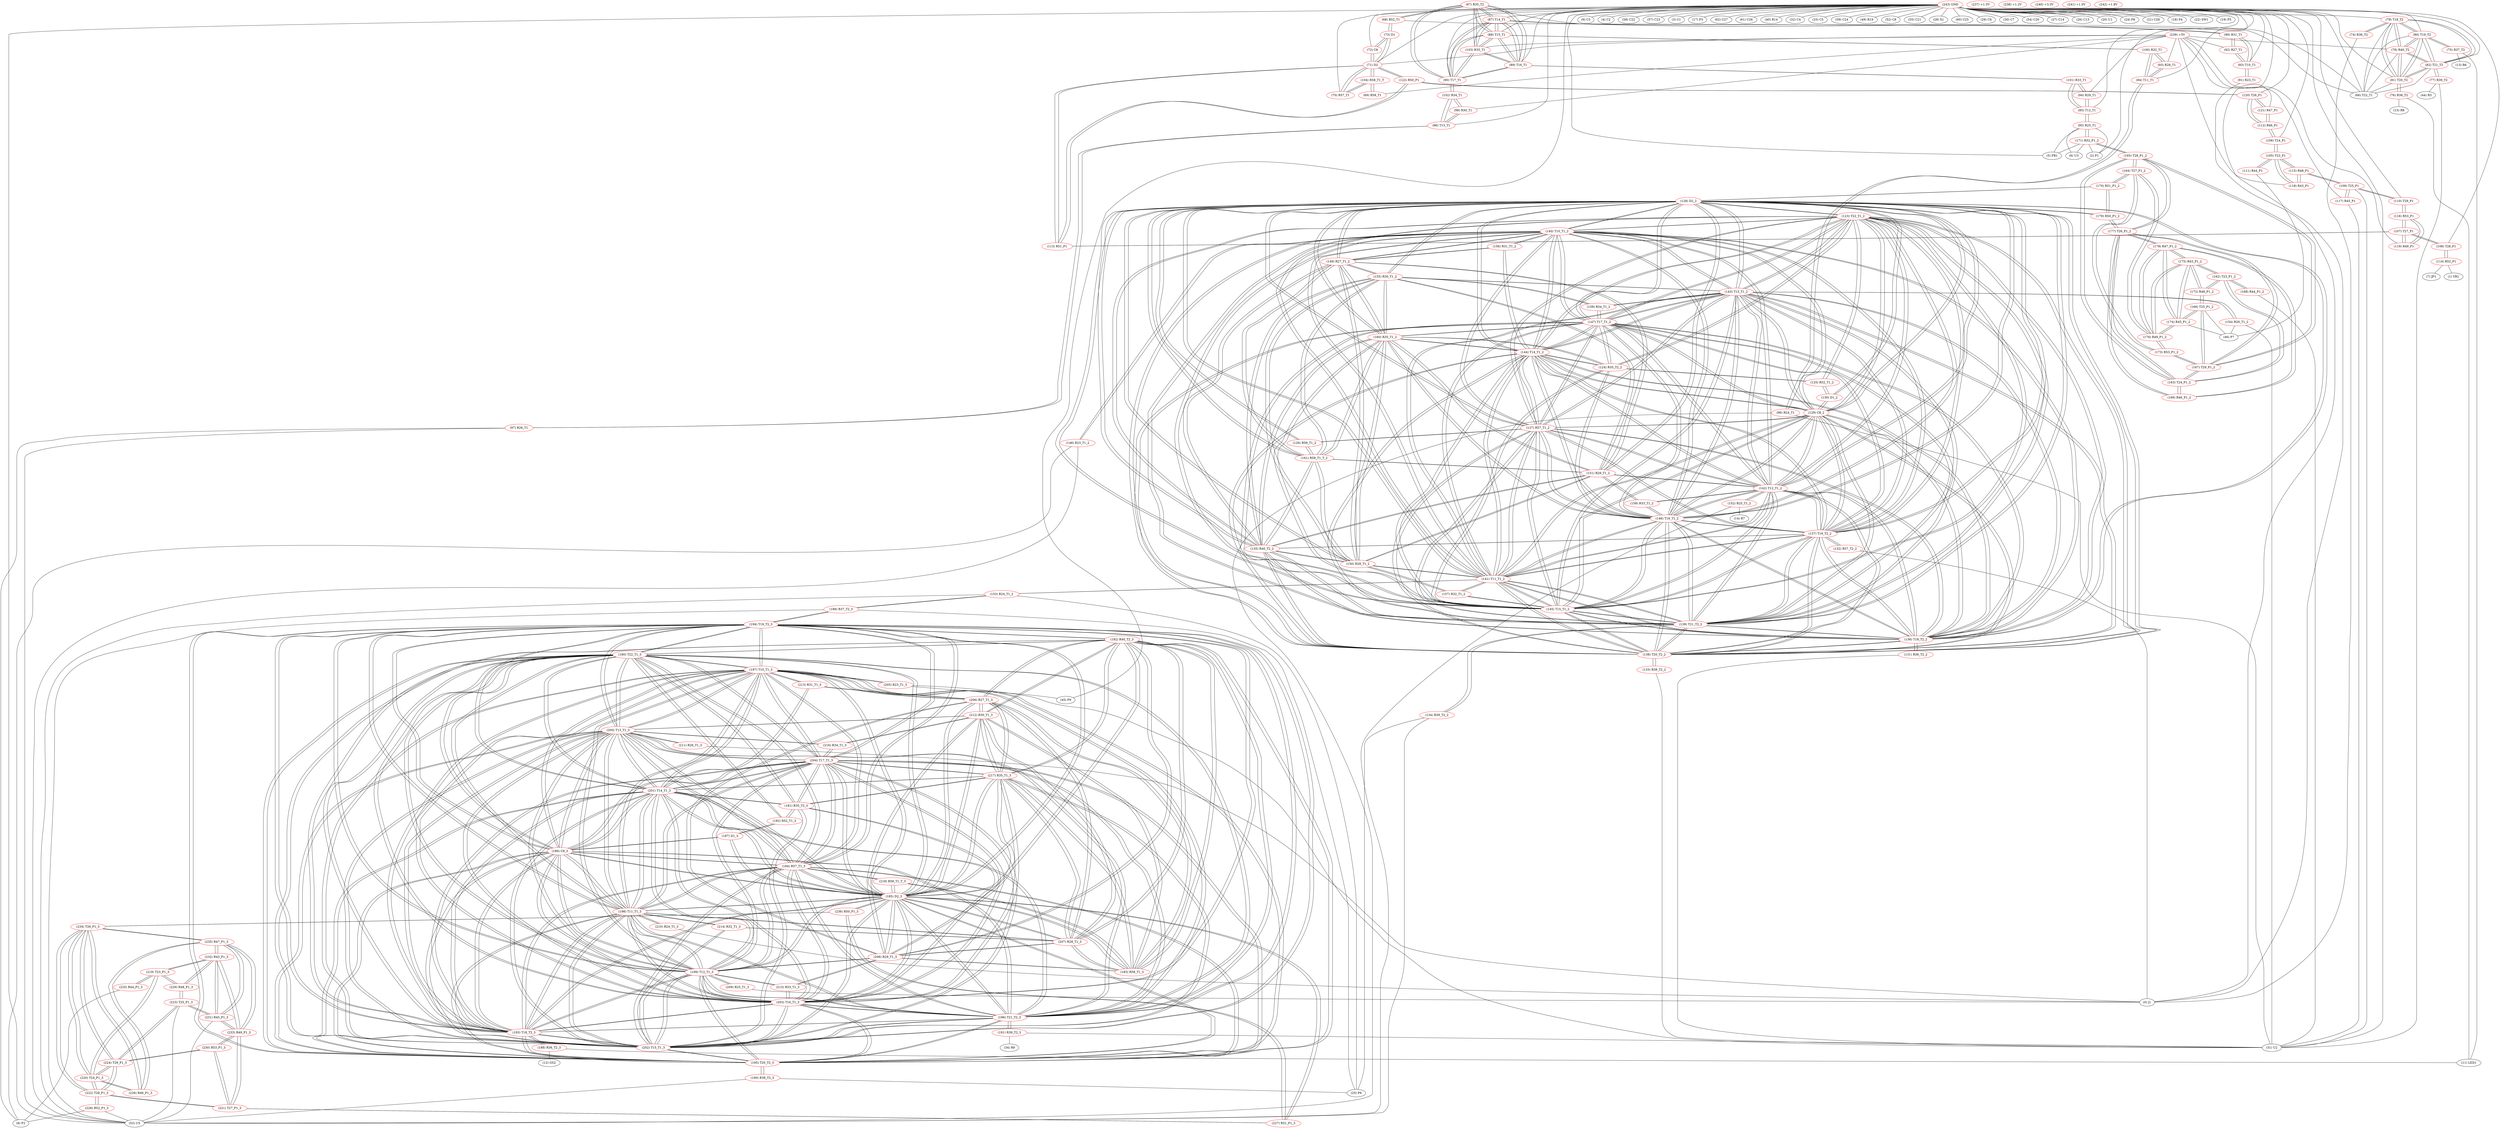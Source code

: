 graph {
	67 [label="(67) R35_T2" color=red]
	68 [label="(68) R52_T1"]
	66 [label="(66) T22_T1"]
	87 [label="(87) T14_T1"]
	88 [label="(88) T15_T1"]
	90 [label="(90) T17_T1"]
	89 [label="(89) T16_T1"]
	103 [label="(103) R35_T1"]
	68 [label="(68) R52_T1" color=red]
	73 [label="(73) D1"]
	67 [label="(67) R35_T2"]
	66 [label="(66) T22_T1"]
	69 [label="(69) R58_T1" color=red]
	104 [label="(104) R58_T1_T"]
	70 [label="(70) R57_T1" color=red]
	71 [label="(71) D2"]
	104 [label="(104) R58_T1_T"]
	71 [label="(71) D2" color=red]
	73 [label="(73) D1"]
	72 [label="(72) C8"]
	70 [label="(70) R57_T1"]
	104 [label="(104) R58_T1_T"]
	113 [label="(113) R51_P1"]
	122 [label="(122) R50_P1"]
	72 [label="(72) C8" color=red]
	73 [label="(73) D1"]
	71 [label="(71) D2"]
	73 [label="(73) D1" color=red]
	71 [label="(71) D2"]
	72 [label="(72) C8"]
	68 [label="(68) R52_T1"]
	74 [label="(74) R36_T2" color=red]
	0 [label="(0) J1"]
	79 [label="(79) T18_T2"]
	75 [label="(75) R37_T2" color=red]
	13 [label="(13) R6"]
	11 [label="(11) LED1"]
	80 [label="(80) T19_T2"]
	76 [label="(76) R38_T2" color=red]
	15 [label="(15) R8"]
	11 [label="(11) LED1"]
	81 [label="(81) T20_T2"]
	77 [label="(77) R39_T2" color=red]
	44 [label="(44) R3"]
	31 [label="(31) U2"]
	82 [label="(82) T21_T2"]
	78 [label="(78) R40_T2" color=red]
	81 [label="(81) T20_T2"]
	82 [label="(82) T21_T2"]
	80 [label="(80) T19_T2"]
	66 [label="(66) T22_T1"]
	79 [label="(79) T18_T2"]
	79 [label="(79) T18_T2" color=red]
	81 [label="(81) T20_T2"]
	82 [label="(82) T21_T2"]
	80 [label="(80) T19_T2"]
	78 [label="(78) R40_T2"]
	66 [label="(66) T22_T1"]
	74 [label="(74) R36_T2"]
	80 [label="(80) T19_T2" color=red]
	81 [label="(81) T20_T2"]
	82 [label="(82) T21_T2"]
	78 [label="(78) R40_T2"]
	66 [label="(66) T22_T1"]
	79 [label="(79) T18_T2"]
	75 [label="(75) R37_T2"]
	81 [label="(81) T20_T2" color=red]
	82 [label="(82) T21_T2"]
	80 [label="(80) T19_T2"]
	78 [label="(78) R40_T2"]
	66 [label="(66) T22_T1"]
	79 [label="(79) T18_T2"]
	76 [label="(76) R38_T2"]
	82 [label="(82) T21_T2" color=red]
	81 [label="(81) T20_T2"]
	80 [label="(80) T19_T2"]
	78 [label="(78) R40_T2"]
	66 [label="(66) T22_T1"]
	79 [label="(79) T18_T2"]
	77 [label="(77) R39_T2"]
	83 [label="(83) T10_T1" color=red]
	91 [label="(91) R23_T1"]
	99 [label="(99) R31_T1"]
	92 [label="(92) R27_T1"]
	84 [label="(84) T11_T1" color=red]
	96 [label="(96) R24_T1"]
	100 [label="(100) R32_T1"]
	93 [label="(93) R28_T1"]
	85 [label="(85) T12_T1" color=red]
	101 [label="(101) R33_T1"]
	94 [label="(94) R29_T1"]
	95 [label="(95) R25_T1"]
	86 [label="(86) T13_T1" color=red]
	102 [label="(102) R34_T1"]
	98 [label="(98) R30_T1"]
	97 [label="(97) R26_T1"]
	87 [label="(87) T14_T1" color=red]
	88 [label="(88) T15_T1"]
	90 [label="(90) T17_T1"]
	89 [label="(89) T16_T1"]
	103 [label="(103) R35_T1"]
	67 [label="(67) R35_T2"]
	99 [label="(99) R31_T1"]
	88 [label="(88) T15_T1" color=red]
	87 [label="(87) T14_T1"]
	90 [label="(90) T17_T1"]
	89 [label="(89) T16_T1"]
	103 [label="(103) R35_T1"]
	67 [label="(67) R35_T2"]
	100 [label="(100) R32_T1"]
	89 [label="(89) T16_T1" color=red]
	87 [label="(87) T14_T1"]
	88 [label="(88) T15_T1"]
	90 [label="(90) T17_T1"]
	103 [label="(103) R35_T1"]
	67 [label="(67) R35_T2"]
	101 [label="(101) R33_T1"]
	90 [label="(90) T17_T1" color=red]
	87 [label="(87) T14_T1"]
	88 [label="(88) T15_T1"]
	89 [label="(89) T16_T1"]
	103 [label="(103) R35_T1"]
	67 [label="(67) R35_T2"]
	102 [label="(102) R34_T1"]
	91 [label="(91) R23_T1" color=red]
	0 [label="(0) J1"]
	83 [label="(83) T10_T1"]
	92 [label="(92) R27_T1" color=red]
	99 [label="(99) R31_T1"]
	83 [label="(83) T10_T1"]
	93 [label="(93) R28_T1" color=red]
	100 [label="(100) R32_T1"]
	84 [label="(84) T11_T1"]
	94 [label="(94) R29_T1" color=red]
	101 [label="(101) R33_T1"]
	85 [label="(85) T12_T1"]
	95 [label="(95) R25_T1" color=red]
	5 [label="(5) FB1"]
	6 [label="(6) U3"]
	2 [label="(2) P1"]
	171 [label="(171) R52_P1_2"]
	85 [label="(85) T12_T1"]
	96 [label="(96) R24_T1" color=red]
	53 [label="(53) U5"]
	31 [label="(31) U2"]
	84 [label="(84) T11_T1"]
	97 [label="(97) R26_T1" color=red]
	8 [label="(8) P2"]
	53 [label="(53) U5"]
	86 [label="(86) T13_T1"]
	98 [label="(98) R30_T1" color=red]
	86 [label="(86) T13_T1"]
	102 [label="(102) R34_T1"]
	99 [label="(99) R31_T1" color=red]
	92 [label="(92) R27_T1"]
	83 [label="(83) T10_T1"]
	87 [label="(87) T14_T1"]
	100 [label="(100) R32_T1" color=red]
	88 [label="(88) T15_T1"]
	84 [label="(84) T11_T1"]
	93 [label="(93) R28_T1"]
	101 [label="(101) R33_T1" color=red]
	89 [label="(89) T16_T1"]
	94 [label="(94) R29_T1"]
	85 [label="(85) T12_T1"]
	102 [label="(102) R34_T1" color=red]
	90 [label="(90) T17_T1"]
	86 [label="(86) T13_T1"]
	98 [label="(98) R30_T1"]
	103 [label="(103) R35_T1" color=red]
	87 [label="(87) T14_T1"]
	88 [label="(88) T15_T1"]
	90 [label="(90) T17_T1"]
	89 [label="(89) T16_T1"]
	67 [label="(67) R35_T2"]
	104 [label="(104) R58_T1_T" color=red]
	70 [label="(70) R57_T1"]
	71 [label="(71) D2"]
	69 [label="(69) R58_T1"]
	105 [label="(105) T23_P1" color=red]
	115 [label="(115) R48_P1"]
	118 [label="(118) R43_P1"]
	106 [label="(106) T24_P1"]
	111 [label="(111) R44_P1"]
	106 [label="(106) T24_P1" color=red]
	112 [label="(112) R46_P1"]
	105 [label="(105) T23_P1"]
	107 [label="(107) T27_P1" color=red]
	113 [label="(113) R51_P1"]
	108 [label="(108) T28_P1"]
	116 [label="(116) R53_P1"]
	119 [label="(119) R49_P1"]
	108 [label="(108) T28_P1" color=red]
	114 [label="(114) R52_P1"]
	107 [label="(107) T27_P1"]
	109 [label="(109) T25_P1" color=red]
	110 [label="(110) T29_P1"]
	115 [label="(115) R48_P1"]
	117 [label="(117) R45_P1"]
	31 [label="(31) U2"]
	110 [label="(110) T29_P1" color=red]
	109 [label="(109) T25_P1"]
	116 [label="(116) R53_P1"]
	111 [label="(111) R44_P1" color=red]
	46 [label="(46) P7"]
	105 [label="(105) T23_P1"]
	112 [label="(112) R46_P1" color=red]
	120 [label="(120) T26_P1"]
	121 [label="(121) R47_P1"]
	106 [label="(106) T24_P1"]
	113 [label="(113) R51_P1" color=red]
	107 [label="(107) T27_P1"]
	122 [label="(122) R50_P1"]
	71 [label="(71) D2"]
	114 [label="(114) R52_P1" color=red]
	7 [label="(7) JP1"]
	1 [label="(1) VR1"]
	108 [label="(108) T28_P1"]
	115 [label="(115) R48_P1" color=red]
	109 [label="(109) T25_P1"]
	105 [label="(105) T23_P1"]
	118 [label="(118) R43_P1"]
	116 [label="(116) R53_P1" color=red]
	110 [label="(110) T29_P1"]
	107 [label="(107) T27_P1"]
	119 [label="(119) R49_P1"]
	117 [label="(117) R45_P1" color=red]
	109 [label="(109) T25_P1"]
	31 [label="(31) U2"]
	118 [label="(118) R43_P1" color=red]
	115 [label="(115) R48_P1"]
	105 [label="(105) T23_P1"]
	119 [label="(119) R49_P1" color=red]
	107 [label="(107) T27_P1"]
	116 [label="(116) R53_P1"]
	120 [label="(120) T26_P1" color=red]
	122 [label="(122) R50_P1"]
	112 [label="(112) R46_P1"]
	121 [label="(121) R47_P1"]
	121 [label="(121) R47_P1" color=red]
	120 [label="(120) T26_P1"]
	112 [label="(112) R46_P1"]
	122 [label="(122) R50_P1" color=red]
	120 [label="(120) T26_P1"]
	113 [label="(113) R51_P1"]
	71 [label="(71) D2"]
	123 [label="(123) T22_T1_2" color=red]
	140 [label="(140) T10_T1_2"]
	141 [label="(141) T11_T1_2"]
	142 [label="(142) T12_T1_2"]
	143 [label="(143) T13_T1_2"]
	138 [label="(138) T20_T2_2"]
	144 [label="(144) T14_T1_2"]
	145 [label="(145) T15_T1_2"]
	136 [label="(136) T18_T2_2"]
	139 [label="(139) T21_T2_2"]
	137 [label="(137) T19_T2_2"]
	129 [label="(129) C8_2"]
	146 [label="(146) T16_T1_2"]
	147 [label="(147) T17_T1_2"]
	128 [label="(128) D2_2"]
	127 [label="(127) R57_T1_2"]
	124 [label="(124) R35_T2_2"]
	125 [label="(125) R52_T1_2"]
	135 [label="(135) R40_T2_2"]
	124 [label="(124) R35_T2_2" color=red]
	125 [label="(125) R52_T1_2"]
	123 [label="(123) T22_T1_2"]
	144 [label="(144) T14_T1_2"]
	145 [label="(145) T15_T1_2"]
	147 [label="(147) T17_T1_2"]
	146 [label="(146) T16_T1_2"]
	160 [label="(160) R35_T1_2"]
	125 [label="(125) R52_T1_2" color=red]
	130 [label="(130) D1_2"]
	124 [label="(124) R35_T2_2"]
	123 [label="(123) T22_T1_2"]
	126 [label="(126) R58_T1_2" color=red]
	127 [label="(127) R57_T1_2"]
	128 [label="(128) D2_2"]
	161 [label="(161) R58_T1_T_2"]
	127 [label="(127) R57_T1_2" color=red]
	140 [label="(140) T10_T1_2"]
	141 [label="(141) T11_T1_2"]
	142 [label="(142) T12_T1_2"]
	143 [label="(143) T13_T1_2"]
	138 [label="(138) T20_T2_2"]
	144 [label="(144) T14_T1_2"]
	145 [label="(145) T15_T1_2"]
	136 [label="(136) T18_T2_2"]
	139 [label="(139) T21_T2_2"]
	137 [label="(137) T19_T2_2"]
	129 [label="(129) C8_2"]
	146 [label="(146) T16_T1_2"]
	147 [label="(147) T17_T1_2"]
	128 [label="(128) D2_2"]
	123 [label="(123) T22_T1_2"]
	126 [label="(126) R58_T1_2"]
	128 [label="(128) D2_2" color=red]
	161 [label="(161) R58_T1_T_2"]
	135 [label="(135) R40_T2_2"]
	149 [label="(149) R27_T1_2"]
	150 [label="(150) R28_T1_2"]
	151 [label="(151) R29_T1_2"]
	155 [label="(155) R30_T1_2"]
	160 [label="(160) R35_T1_2"]
	140 [label="(140) T10_T1_2"]
	141 [label="(141) T11_T1_2"]
	142 [label="(142) T12_T1_2"]
	143 [label="(143) T13_T1_2"]
	138 [label="(138) T20_T2_2"]
	144 [label="(144) T14_T1_2"]
	145 [label="(145) T15_T1_2"]
	136 [label="(136) T18_T2_2"]
	139 [label="(139) T21_T2_2"]
	137 [label="(137) T19_T2_2"]
	129 [label="(129) C8_2"]
	146 [label="(146) T16_T1_2"]
	147 [label="(147) T17_T1_2"]
	123 [label="(123) T22_T1_2"]
	127 [label="(127) R57_T1_2"]
	130 [label="(130) D1_2"]
	126 [label="(126) R58_T1_2"]
	170 [label="(170) R51_P1_2"]
	179 [label="(179) R50_P1_2"]
	129 [label="(129) C8_2" color=red]
	140 [label="(140) T10_T1_2"]
	141 [label="(141) T11_T1_2"]
	142 [label="(142) T12_T1_2"]
	143 [label="(143) T13_T1_2"]
	138 [label="(138) T20_T2_2"]
	144 [label="(144) T14_T1_2"]
	145 [label="(145) T15_T1_2"]
	136 [label="(136) T18_T2_2"]
	139 [label="(139) T21_T2_2"]
	137 [label="(137) T19_T2_2"]
	146 [label="(146) T16_T1_2"]
	147 [label="(147) T17_T1_2"]
	128 [label="(128) D2_2"]
	123 [label="(123) T22_T1_2"]
	127 [label="(127) R57_T1_2"]
	130 [label="(130) D1_2"]
	130 [label="(130) D1_2" color=red]
	128 [label="(128) D2_2"]
	129 [label="(129) C8_2"]
	125 [label="(125) R52_T1_2"]
	131 [label="(131) R36_T2_2" color=red]
	31 [label="(31) U2"]
	136 [label="(136) T18_T2_2"]
	132 [label="(132) R37_T2_2" color=red]
	0 [label="(0) J1"]
	137 [label="(137) T19_T2_2"]
	133 [label="(133) R38_T2_2" color=red]
	31 [label="(31) U2"]
	138 [label="(138) T20_T2_2"]
	134 [label="(134) R39_T2_2" color=red]
	53 [label="(53) U5"]
	25 [label="(25) P6"]
	139 [label="(139) T21_T2_2"]
	135 [label="(135) R40_T2_2" color=red]
	128 [label="(128) D2_2"]
	161 [label="(161) R58_T1_T_2"]
	149 [label="(149) R27_T1_2"]
	150 [label="(150) R28_T1_2"]
	151 [label="(151) R29_T1_2"]
	155 [label="(155) R30_T1_2"]
	160 [label="(160) R35_T1_2"]
	138 [label="(138) T20_T2_2"]
	139 [label="(139) T21_T2_2"]
	137 [label="(137) T19_T2_2"]
	123 [label="(123) T22_T1_2"]
	136 [label="(136) T18_T2_2"]
	136 [label="(136) T18_T2_2" color=red]
	140 [label="(140) T10_T1_2"]
	141 [label="(141) T11_T1_2"]
	142 [label="(142) T12_T1_2"]
	143 [label="(143) T13_T1_2"]
	138 [label="(138) T20_T2_2"]
	144 [label="(144) T14_T1_2"]
	145 [label="(145) T15_T1_2"]
	139 [label="(139) T21_T2_2"]
	137 [label="(137) T19_T2_2"]
	129 [label="(129) C8_2"]
	146 [label="(146) T16_T1_2"]
	147 [label="(147) T17_T1_2"]
	128 [label="(128) D2_2"]
	123 [label="(123) T22_T1_2"]
	127 [label="(127) R57_T1_2"]
	135 [label="(135) R40_T2_2"]
	131 [label="(131) R36_T2_2"]
	137 [label="(137) T19_T2_2" color=red]
	140 [label="(140) T10_T1_2"]
	141 [label="(141) T11_T1_2"]
	142 [label="(142) T12_T1_2"]
	143 [label="(143) T13_T1_2"]
	138 [label="(138) T20_T2_2"]
	144 [label="(144) T14_T1_2"]
	145 [label="(145) T15_T1_2"]
	136 [label="(136) T18_T2_2"]
	139 [label="(139) T21_T2_2"]
	129 [label="(129) C8_2"]
	146 [label="(146) T16_T1_2"]
	147 [label="(147) T17_T1_2"]
	128 [label="(128) D2_2"]
	123 [label="(123) T22_T1_2"]
	127 [label="(127) R57_T1_2"]
	135 [label="(135) R40_T2_2"]
	132 [label="(132) R37_T2_2"]
	138 [label="(138) T20_T2_2" color=red]
	140 [label="(140) T10_T1_2"]
	141 [label="(141) T11_T1_2"]
	142 [label="(142) T12_T1_2"]
	143 [label="(143) T13_T1_2"]
	144 [label="(144) T14_T1_2"]
	145 [label="(145) T15_T1_2"]
	136 [label="(136) T18_T2_2"]
	139 [label="(139) T21_T2_2"]
	137 [label="(137) T19_T2_2"]
	129 [label="(129) C8_2"]
	146 [label="(146) T16_T1_2"]
	147 [label="(147) T17_T1_2"]
	128 [label="(128) D2_2"]
	123 [label="(123) T22_T1_2"]
	127 [label="(127) R57_T1_2"]
	135 [label="(135) R40_T2_2"]
	133 [label="(133) R38_T2_2"]
	139 [label="(139) T21_T2_2" color=red]
	140 [label="(140) T10_T1_2"]
	141 [label="(141) T11_T1_2"]
	142 [label="(142) T12_T1_2"]
	143 [label="(143) T13_T1_2"]
	138 [label="(138) T20_T2_2"]
	144 [label="(144) T14_T1_2"]
	145 [label="(145) T15_T1_2"]
	136 [label="(136) T18_T2_2"]
	137 [label="(137) T19_T2_2"]
	129 [label="(129) C8_2"]
	146 [label="(146) T16_T1_2"]
	147 [label="(147) T17_T1_2"]
	128 [label="(128) D2_2"]
	123 [label="(123) T22_T1_2"]
	127 [label="(127) R57_T1_2"]
	135 [label="(135) R40_T2_2"]
	134 [label="(134) R39_T2_2"]
	140 [label="(140) T10_T1_2" color=red]
	141 [label="(141) T11_T1_2"]
	142 [label="(142) T12_T1_2"]
	143 [label="(143) T13_T1_2"]
	138 [label="(138) T20_T2_2"]
	144 [label="(144) T14_T1_2"]
	145 [label="(145) T15_T1_2"]
	136 [label="(136) T18_T2_2"]
	139 [label="(139) T21_T2_2"]
	137 [label="(137) T19_T2_2"]
	129 [label="(129) C8_2"]
	146 [label="(146) T16_T1_2"]
	147 [label="(147) T17_T1_2"]
	128 [label="(128) D2_2"]
	123 [label="(123) T22_T1_2"]
	127 [label="(127) R57_T1_2"]
	148 [label="(148) R23_T1_2"]
	156 [label="(156) R31_T1_2"]
	149 [label="(149) R27_T1_2"]
	141 [label="(141) T11_T1_2" color=red]
	140 [label="(140) T10_T1_2"]
	142 [label="(142) T12_T1_2"]
	143 [label="(143) T13_T1_2"]
	138 [label="(138) T20_T2_2"]
	144 [label="(144) T14_T1_2"]
	145 [label="(145) T15_T1_2"]
	136 [label="(136) T18_T2_2"]
	139 [label="(139) T21_T2_2"]
	137 [label="(137) T19_T2_2"]
	129 [label="(129) C8_2"]
	146 [label="(146) T16_T1_2"]
	147 [label="(147) T17_T1_2"]
	128 [label="(128) D2_2"]
	123 [label="(123) T22_T1_2"]
	127 [label="(127) R57_T1_2"]
	153 [label="(153) R24_T1_2"]
	157 [label="(157) R32_T1_2"]
	150 [label="(150) R28_T1_2"]
	142 [label="(142) T12_T1_2" color=red]
	140 [label="(140) T10_T1_2"]
	141 [label="(141) T11_T1_2"]
	143 [label="(143) T13_T1_2"]
	138 [label="(138) T20_T2_2"]
	144 [label="(144) T14_T1_2"]
	145 [label="(145) T15_T1_2"]
	136 [label="(136) T18_T2_2"]
	139 [label="(139) T21_T2_2"]
	137 [label="(137) T19_T2_2"]
	129 [label="(129) C8_2"]
	146 [label="(146) T16_T1_2"]
	147 [label="(147) T17_T1_2"]
	128 [label="(128) D2_2"]
	123 [label="(123) T22_T1_2"]
	127 [label="(127) R57_T1_2"]
	158 [label="(158) R33_T1_2"]
	151 [label="(151) R29_T1_2"]
	152 [label="(152) R25_T1_2"]
	143 [label="(143) T13_T1_2" color=red]
	140 [label="(140) T10_T1_2"]
	141 [label="(141) T11_T1_2"]
	142 [label="(142) T12_T1_2"]
	138 [label="(138) T20_T2_2"]
	144 [label="(144) T14_T1_2"]
	145 [label="(145) T15_T1_2"]
	136 [label="(136) T18_T2_2"]
	139 [label="(139) T21_T2_2"]
	137 [label="(137) T19_T2_2"]
	129 [label="(129) C8_2"]
	146 [label="(146) T16_T1_2"]
	147 [label="(147) T17_T1_2"]
	128 [label="(128) D2_2"]
	123 [label="(123) T22_T1_2"]
	127 [label="(127) R57_T1_2"]
	159 [label="(159) R34_T1_2"]
	155 [label="(155) R30_T1_2"]
	154 [label="(154) R26_T1_2"]
	144 [label="(144) T14_T1_2" color=red]
	140 [label="(140) T10_T1_2"]
	141 [label="(141) T11_T1_2"]
	142 [label="(142) T12_T1_2"]
	143 [label="(143) T13_T1_2"]
	138 [label="(138) T20_T2_2"]
	145 [label="(145) T15_T1_2"]
	136 [label="(136) T18_T2_2"]
	139 [label="(139) T21_T2_2"]
	137 [label="(137) T19_T2_2"]
	129 [label="(129) C8_2"]
	146 [label="(146) T16_T1_2"]
	147 [label="(147) T17_T1_2"]
	128 [label="(128) D2_2"]
	123 [label="(123) T22_T1_2"]
	127 [label="(127) R57_T1_2"]
	160 [label="(160) R35_T1_2"]
	124 [label="(124) R35_T2_2"]
	156 [label="(156) R31_T1_2"]
	145 [label="(145) T15_T1_2" color=red]
	140 [label="(140) T10_T1_2"]
	141 [label="(141) T11_T1_2"]
	142 [label="(142) T12_T1_2"]
	143 [label="(143) T13_T1_2"]
	138 [label="(138) T20_T2_2"]
	144 [label="(144) T14_T1_2"]
	136 [label="(136) T18_T2_2"]
	139 [label="(139) T21_T2_2"]
	137 [label="(137) T19_T2_2"]
	129 [label="(129) C8_2"]
	146 [label="(146) T16_T1_2"]
	147 [label="(147) T17_T1_2"]
	128 [label="(128) D2_2"]
	123 [label="(123) T22_T1_2"]
	127 [label="(127) R57_T1_2"]
	160 [label="(160) R35_T1_2"]
	124 [label="(124) R35_T2_2"]
	157 [label="(157) R32_T1_2"]
	146 [label="(146) T16_T1_2" color=red]
	140 [label="(140) T10_T1_2"]
	141 [label="(141) T11_T1_2"]
	142 [label="(142) T12_T1_2"]
	143 [label="(143) T13_T1_2"]
	138 [label="(138) T20_T2_2"]
	144 [label="(144) T14_T1_2"]
	145 [label="(145) T15_T1_2"]
	136 [label="(136) T18_T2_2"]
	139 [label="(139) T21_T2_2"]
	137 [label="(137) T19_T2_2"]
	129 [label="(129) C8_2"]
	147 [label="(147) T17_T1_2"]
	128 [label="(128) D2_2"]
	123 [label="(123) T22_T1_2"]
	127 [label="(127) R57_T1_2"]
	160 [label="(160) R35_T1_2"]
	124 [label="(124) R35_T2_2"]
	158 [label="(158) R33_T1_2"]
	147 [label="(147) T17_T1_2" color=red]
	140 [label="(140) T10_T1_2"]
	141 [label="(141) T11_T1_2"]
	142 [label="(142) T12_T1_2"]
	143 [label="(143) T13_T1_2"]
	138 [label="(138) T20_T2_2"]
	144 [label="(144) T14_T1_2"]
	145 [label="(145) T15_T1_2"]
	136 [label="(136) T18_T2_2"]
	139 [label="(139) T21_T2_2"]
	137 [label="(137) T19_T2_2"]
	129 [label="(129) C8_2"]
	146 [label="(146) T16_T1_2"]
	128 [label="(128) D2_2"]
	123 [label="(123) T22_T1_2"]
	127 [label="(127) R57_T1_2"]
	160 [label="(160) R35_T1_2"]
	124 [label="(124) R35_T2_2"]
	159 [label="(159) R34_T1_2"]
	148 [label="(148) R23_T1_2" color=red]
	8 [label="(8) P2"]
	53 [label="(53) U5"]
	140 [label="(140) T10_T1_2"]
	149 [label="(149) R27_T1_2" color=red]
	128 [label="(128) D2_2"]
	161 [label="(161) R58_T1_T_2"]
	135 [label="(135) R40_T2_2"]
	150 [label="(150) R28_T1_2"]
	151 [label="(151) R29_T1_2"]
	155 [label="(155) R30_T1_2"]
	160 [label="(160) R35_T1_2"]
	156 [label="(156) R31_T1_2"]
	140 [label="(140) T10_T1_2"]
	150 [label="(150) R28_T1_2" color=red]
	128 [label="(128) D2_2"]
	161 [label="(161) R58_T1_T_2"]
	135 [label="(135) R40_T2_2"]
	149 [label="(149) R27_T1_2"]
	151 [label="(151) R29_T1_2"]
	155 [label="(155) R30_T1_2"]
	160 [label="(160) R35_T1_2"]
	157 [label="(157) R32_T1_2"]
	141 [label="(141) T11_T1_2"]
	151 [label="(151) R29_T1_2" color=red]
	128 [label="(128) D2_2"]
	161 [label="(161) R58_T1_T_2"]
	135 [label="(135) R40_T2_2"]
	149 [label="(149) R27_T1_2"]
	150 [label="(150) R28_T1_2"]
	155 [label="(155) R30_T1_2"]
	160 [label="(160) R35_T1_2"]
	158 [label="(158) R33_T1_2"]
	142 [label="(142) T12_T1_2"]
	152 [label="(152) R25_T1_2" color=red]
	53 [label="(53) U5"]
	14 [label="(14) R7"]
	142 [label="(142) T12_T1_2"]
	153 [label="(153) R24_T1_2" color=red]
	53 [label="(53) U5"]
	25 [label="(25) P6"]
	189 [label="(189) R37_T2_3"]
	141 [label="(141) T11_T1_2"]
	154 [label="(154) R26_T1_2" color=red]
	31 [label="(31) U2"]
	46 [label="(46) P7"]
	143 [label="(143) T13_T1_2"]
	155 [label="(155) R30_T1_2" color=red]
	128 [label="(128) D2_2"]
	161 [label="(161) R58_T1_T_2"]
	135 [label="(135) R40_T2_2"]
	149 [label="(149) R27_T1_2"]
	150 [label="(150) R28_T1_2"]
	151 [label="(151) R29_T1_2"]
	160 [label="(160) R35_T1_2"]
	143 [label="(143) T13_T1_2"]
	159 [label="(159) R34_T1_2"]
	156 [label="(156) R31_T1_2" color=red]
	149 [label="(149) R27_T1_2"]
	140 [label="(140) T10_T1_2"]
	144 [label="(144) T14_T1_2"]
	157 [label="(157) R32_T1_2" color=red]
	145 [label="(145) T15_T1_2"]
	141 [label="(141) T11_T1_2"]
	150 [label="(150) R28_T1_2"]
	158 [label="(158) R33_T1_2" color=red]
	146 [label="(146) T16_T1_2"]
	151 [label="(151) R29_T1_2"]
	142 [label="(142) T12_T1_2"]
	159 [label="(159) R34_T1_2" color=red]
	147 [label="(147) T17_T1_2"]
	143 [label="(143) T13_T1_2"]
	155 [label="(155) R30_T1_2"]
	160 [label="(160) R35_T1_2" color=red]
	128 [label="(128) D2_2"]
	161 [label="(161) R58_T1_T_2"]
	135 [label="(135) R40_T2_2"]
	149 [label="(149) R27_T1_2"]
	150 [label="(150) R28_T1_2"]
	151 [label="(151) R29_T1_2"]
	155 [label="(155) R30_T1_2"]
	144 [label="(144) T14_T1_2"]
	145 [label="(145) T15_T1_2"]
	147 [label="(147) T17_T1_2"]
	146 [label="(146) T16_T1_2"]
	124 [label="(124) R35_T2_2"]
	161 [label="(161) R58_T1_T_2" color=red]
	128 [label="(128) D2_2"]
	135 [label="(135) R40_T2_2"]
	149 [label="(149) R27_T1_2"]
	150 [label="(150) R28_T1_2"]
	151 [label="(151) R29_T1_2"]
	155 [label="(155) R30_T1_2"]
	160 [label="(160) R35_T1_2"]
	126 [label="(126) R58_T1_2"]
	162 [label="(162) T23_P1_2" color=red]
	172 [label="(172) R48_P1_2"]
	175 [label="(175) R43_P1_2"]
	163 [label="(163) T24_P1_2"]
	168 [label="(168) R44_P1_2"]
	163 [label="(163) T24_P1_2" color=red]
	177 [label="(177) T26_P1_2"]
	167 [label="(167) T29_P1_2"]
	165 [label="(165) T28_P1_2"]
	169 [label="(169) R46_P1_2"]
	162 [label="(162) T23_P1_2"]
	164 [label="(164) T27_P1_2" color=red]
	170 [label="(170) R51_P1_2"]
	165 [label="(165) T28_P1_2"]
	173 [label="(173) R53_P1_2"]
	176 [label="(176) R49_P1_2"]
	165 [label="(165) T28_P1_2" color=red]
	177 [label="(177) T26_P1_2"]
	163 [label="(163) T24_P1_2"]
	167 [label="(167) T29_P1_2"]
	171 [label="(171) R52_P1_2"]
	164 [label="(164) T27_P1_2"]
	166 [label="(166) T25_P1_2" color=red]
	167 [label="(167) T29_P1_2"]
	172 [label="(172) R48_P1_2"]
	174 [label="(174) R45_P1_2"]
	46 [label="(46) P7"]
	167 [label="(167) T29_P1_2" color=red]
	177 [label="(177) T26_P1_2"]
	163 [label="(163) T24_P1_2"]
	165 [label="(165) T28_P1_2"]
	166 [label="(166) T25_P1_2"]
	173 [label="(173) R53_P1_2"]
	168 [label="(168) R44_P1_2" color=red]
	31 [label="(31) U2"]
	162 [label="(162) T23_P1_2"]
	169 [label="(169) R46_P1_2" color=red]
	177 [label="(177) T26_P1_2"]
	178 [label="(178) R47_P1_2"]
	163 [label="(163) T24_P1_2"]
	170 [label="(170) R51_P1_2" color=red]
	164 [label="(164) T27_P1_2"]
	179 [label="(179) R50_P1_2"]
	128 [label="(128) D2_2"]
	171 [label="(171) R52_P1_2" color=red]
	5 [label="(5) FB1"]
	6 [label="(6) U3"]
	2 [label="(2) P1"]
	95 [label="(95) R25_T1"]
	165 [label="(165) T28_P1_2"]
	172 [label="(172) R48_P1_2" color=red]
	166 [label="(166) T25_P1_2"]
	162 [label="(162) T23_P1_2"]
	175 [label="(175) R43_P1_2"]
	173 [label="(173) R53_P1_2" color=red]
	167 [label="(167) T29_P1_2"]
	164 [label="(164) T27_P1_2"]
	176 [label="(176) R49_P1_2"]
	174 [label="(174) R45_P1_2" color=red]
	178 [label="(178) R47_P1_2"]
	175 [label="(175) R43_P1_2"]
	176 [label="(176) R49_P1_2"]
	166 [label="(166) T25_P1_2"]
	46 [label="(46) P7"]
	175 [label="(175) R43_P1_2" color=red]
	172 [label="(172) R48_P1_2"]
	162 [label="(162) T23_P1_2"]
	178 [label="(178) R47_P1_2"]
	174 [label="(174) R45_P1_2"]
	176 [label="(176) R49_P1_2"]
	176 [label="(176) R49_P1_2" color=red]
	178 [label="(178) R47_P1_2"]
	174 [label="(174) R45_P1_2"]
	175 [label="(175) R43_P1_2"]
	164 [label="(164) T27_P1_2"]
	173 [label="(173) R53_P1_2"]
	177 [label="(177) T26_P1_2" color=red]
	179 [label="(179) R50_P1_2"]
	163 [label="(163) T24_P1_2"]
	167 [label="(167) T29_P1_2"]
	165 [label="(165) T28_P1_2"]
	169 [label="(169) R46_P1_2"]
	178 [label="(178) R47_P1_2"]
	178 [label="(178) R47_P1_2" color=red]
	174 [label="(174) R45_P1_2"]
	175 [label="(175) R43_P1_2"]
	176 [label="(176) R49_P1_2"]
	177 [label="(177) T26_P1_2"]
	169 [label="(169) R46_P1_2"]
	179 [label="(179) R50_P1_2" color=red]
	177 [label="(177) T26_P1_2"]
	170 [label="(170) R51_P1_2"]
	128 [label="(128) D2_2"]
	180 [label="(180) T22_T1_3" color=red]
	197 [label="(197) T10_T1_3"]
	198 [label="(198) T11_T1_3"]
	199 [label="(199) T12_T1_3"]
	200 [label="(200) T13_T1_3"]
	195 [label="(195) T20_T2_3"]
	201 [label="(201) T14_T1_3"]
	202 [label="(202) T15_T1_3"]
	193 [label="(193) T18_T2_3"]
	196 [label="(196) T21_T2_3"]
	194 [label="(194) T19_T2_3"]
	186 [label="(186) C8_3"]
	203 [label="(203) T16_T1_3"]
	204 [label="(204) T17_T1_3"]
	185 [label="(185) D2_3"]
	184 [label="(184) R57_T1_3"]
	181 [label="(181) R35_T2_3"]
	182 [label="(182) R52_T1_3"]
	192 [label="(192) R40_T2_3"]
	181 [label="(181) R35_T2_3" color=red]
	182 [label="(182) R52_T1_3"]
	180 [label="(180) T22_T1_3"]
	201 [label="(201) T14_T1_3"]
	202 [label="(202) T15_T1_3"]
	204 [label="(204) T17_T1_3"]
	203 [label="(203) T16_T1_3"]
	217 [label="(217) R35_T1_3"]
	182 [label="(182) R52_T1_3" color=red]
	187 [label="(187) D1_3"]
	181 [label="(181) R35_T2_3"]
	180 [label="(180) T22_T1_3"]
	183 [label="(183) R58_T1_3" color=red]
	185 [label="(185) D2_3"]
	192 [label="(192) R40_T2_3"]
	206 [label="(206) R27_T1_3"]
	207 [label="(207) R28_T1_3"]
	208 [label="(208) R29_T1_3"]
	212 [label="(212) R30_T1_3"]
	217 [label="(217) R35_T1_3"]
	218 [label="(218) R58_T1_T_3"]
	184 [label="(184) R57_T1_3" color=red]
	197 [label="(197) T10_T1_3"]
	198 [label="(198) T11_T1_3"]
	199 [label="(199) T12_T1_3"]
	200 [label="(200) T13_T1_3"]
	195 [label="(195) T20_T2_3"]
	201 [label="(201) T14_T1_3"]
	202 [label="(202) T15_T1_3"]
	193 [label="(193) T18_T2_3"]
	196 [label="(196) T21_T2_3"]
	194 [label="(194) T19_T2_3"]
	186 [label="(186) C8_3"]
	203 [label="(203) T16_T1_3"]
	204 [label="(204) T17_T1_3"]
	185 [label="(185) D2_3"]
	180 [label="(180) T22_T1_3"]
	218 [label="(218) R58_T1_T_3"]
	185 [label="(185) D2_3" color=red]
	183 [label="(183) R58_T1_3"]
	192 [label="(192) R40_T2_3"]
	206 [label="(206) R27_T1_3"]
	207 [label="(207) R28_T1_3"]
	208 [label="(208) R29_T1_3"]
	212 [label="(212) R30_T1_3"]
	217 [label="(217) R35_T1_3"]
	197 [label="(197) T10_T1_3"]
	198 [label="(198) T11_T1_3"]
	199 [label="(199) T12_T1_3"]
	200 [label="(200) T13_T1_3"]
	195 [label="(195) T20_T2_3"]
	201 [label="(201) T14_T1_3"]
	202 [label="(202) T15_T1_3"]
	193 [label="(193) T18_T2_3"]
	196 [label="(196) T21_T2_3"]
	194 [label="(194) T19_T2_3"]
	186 [label="(186) C8_3"]
	203 [label="(203) T16_T1_3"]
	204 [label="(204) T17_T1_3"]
	180 [label="(180) T22_T1_3"]
	184 [label="(184) R57_T1_3"]
	187 [label="(187) D1_3"]
	218 [label="(218) R58_T1_T_3"]
	227 [label="(227) R51_P1_3"]
	236 [label="(236) R50_P1_3"]
	186 [label="(186) C8_3" color=red]
	197 [label="(197) T10_T1_3"]
	198 [label="(198) T11_T1_3"]
	199 [label="(199) T12_T1_3"]
	200 [label="(200) T13_T1_3"]
	195 [label="(195) T20_T2_3"]
	201 [label="(201) T14_T1_3"]
	202 [label="(202) T15_T1_3"]
	193 [label="(193) T18_T2_3"]
	196 [label="(196) T21_T2_3"]
	194 [label="(194) T19_T2_3"]
	203 [label="(203) T16_T1_3"]
	204 [label="(204) T17_T1_3"]
	185 [label="(185) D2_3"]
	180 [label="(180) T22_T1_3"]
	184 [label="(184) R57_T1_3"]
	187 [label="(187) D1_3"]
	187 [label="(187) D1_3" color=red]
	185 [label="(185) D2_3"]
	186 [label="(186) C8_3"]
	182 [label="(182) R52_T1_3"]
	188 [label="(188) R36_T2_3" color=red]
	11 [label="(11) LED1"]
	12 [label="(12) GS2"]
	193 [label="(193) T18_T2_3"]
	189 [label="(189) R37_T2_3" color=red]
	53 [label="(53) U5"]
	25 [label="(25) P6"]
	153 [label="(153) R24_T1_2"]
	194 [label="(194) T19_T2_3"]
	190 [label="(190) R38_T2_3" color=red]
	25 [label="(25) P6"]
	53 [label="(53) U5"]
	195 [label="(195) T20_T2_3"]
	191 [label="(191) R39_T2_3" color=red]
	34 [label="(34) R9"]
	31 [label="(31) U2"]
	196 [label="(196) T21_T2_3"]
	192 [label="(192) R40_T2_3" color=red]
	185 [label="(185) D2_3"]
	183 [label="(183) R58_T1_3"]
	206 [label="(206) R27_T1_3"]
	207 [label="(207) R28_T1_3"]
	208 [label="(208) R29_T1_3"]
	212 [label="(212) R30_T1_3"]
	217 [label="(217) R35_T1_3"]
	195 [label="(195) T20_T2_3"]
	196 [label="(196) T21_T2_3"]
	194 [label="(194) T19_T2_3"]
	180 [label="(180) T22_T1_3"]
	193 [label="(193) T18_T2_3"]
	193 [label="(193) T18_T2_3" color=red]
	197 [label="(197) T10_T1_3"]
	198 [label="(198) T11_T1_3"]
	199 [label="(199) T12_T1_3"]
	200 [label="(200) T13_T1_3"]
	195 [label="(195) T20_T2_3"]
	201 [label="(201) T14_T1_3"]
	202 [label="(202) T15_T1_3"]
	196 [label="(196) T21_T2_3"]
	194 [label="(194) T19_T2_3"]
	186 [label="(186) C8_3"]
	203 [label="(203) T16_T1_3"]
	204 [label="(204) T17_T1_3"]
	185 [label="(185) D2_3"]
	180 [label="(180) T22_T1_3"]
	184 [label="(184) R57_T1_3"]
	192 [label="(192) R40_T2_3"]
	188 [label="(188) R36_T2_3"]
	194 [label="(194) T19_T2_3" color=red]
	197 [label="(197) T10_T1_3"]
	198 [label="(198) T11_T1_3"]
	199 [label="(199) T12_T1_3"]
	200 [label="(200) T13_T1_3"]
	195 [label="(195) T20_T2_3"]
	201 [label="(201) T14_T1_3"]
	202 [label="(202) T15_T1_3"]
	193 [label="(193) T18_T2_3"]
	196 [label="(196) T21_T2_3"]
	186 [label="(186) C8_3"]
	203 [label="(203) T16_T1_3"]
	204 [label="(204) T17_T1_3"]
	185 [label="(185) D2_3"]
	180 [label="(180) T22_T1_3"]
	184 [label="(184) R57_T1_3"]
	192 [label="(192) R40_T2_3"]
	189 [label="(189) R37_T2_3"]
	195 [label="(195) T20_T2_3" color=red]
	197 [label="(197) T10_T1_3"]
	198 [label="(198) T11_T1_3"]
	199 [label="(199) T12_T1_3"]
	200 [label="(200) T13_T1_3"]
	201 [label="(201) T14_T1_3"]
	202 [label="(202) T15_T1_3"]
	193 [label="(193) T18_T2_3"]
	196 [label="(196) T21_T2_3"]
	194 [label="(194) T19_T2_3"]
	186 [label="(186) C8_3"]
	203 [label="(203) T16_T1_3"]
	204 [label="(204) T17_T1_3"]
	185 [label="(185) D2_3"]
	180 [label="(180) T22_T1_3"]
	184 [label="(184) R57_T1_3"]
	192 [label="(192) R40_T2_3"]
	190 [label="(190) R38_T2_3"]
	196 [label="(196) T21_T2_3" color=red]
	197 [label="(197) T10_T1_3"]
	198 [label="(198) T11_T1_3"]
	199 [label="(199) T12_T1_3"]
	200 [label="(200) T13_T1_3"]
	195 [label="(195) T20_T2_3"]
	201 [label="(201) T14_T1_3"]
	202 [label="(202) T15_T1_3"]
	193 [label="(193) T18_T2_3"]
	194 [label="(194) T19_T2_3"]
	186 [label="(186) C8_3"]
	203 [label="(203) T16_T1_3"]
	204 [label="(204) T17_T1_3"]
	185 [label="(185) D2_3"]
	180 [label="(180) T22_T1_3"]
	184 [label="(184) R57_T1_3"]
	192 [label="(192) R40_T2_3"]
	191 [label="(191) R39_T2_3"]
	197 [label="(197) T10_T1_3" color=red]
	198 [label="(198) T11_T1_3"]
	199 [label="(199) T12_T1_3"]
	200 [label="(200) T13_T1_3"]
	195 [label="(195) T20_T2_3"]
	201 [label="(201) T14_T1_3"]
	202 [label="(202) T15_T1_3"]
	193 [label="(193) T18_T2_3"]
	196 [label="(196) T21_T2_3"]
	194 [label="(194) T19_T2_3"]
	186 [label="(186) C8_3"]
	203 [label="(203) T16_T1_3"]
	204 [label="(204) T17_T1_3"]
	185 [label="(185) D2_3"]
	180 [label="(180) T22_T1_3"]
	184 [label="(184) R57_T1_3"]
	205 [label="(205) R23_T1_3"]
	213 [label="(213) R31_T1_3"]
	206 [label="(206) R27_T1_3"]
	198 [label="(198) T11_T1_3" color=red]
	197 [label="(197) T10_T1_3"]
	199 [label="(199) T12_T1_3"]
	200 [label="(200) T13_T1_3"]
	195 [label="(195) T20_T2_3"]
	201 [label="(201) T14_T1_3"]
	202 [label="(202) T15_T1_3"]
	193 [label="(193) T18_T2_3"]
	196 [label="(196) T21_T2_3"]
	194 [label="(194) T19_T2_3"]
	186 [label="(186) C8_3"]
	203 [label="(203) T16_T1_3"]
	204 [label="(204) T17_T1_3"]
	185 [label="(185) D2_3"]
	180 [label="(180) T22_T1_3"]
	184 [label="(184) R57_T1_3"]
	210 [label="(210) R24_T1_3"]
	214 [label="(214) R32_T1_3"]
	207 [label="(207) R28_T1_3"]
	199 [label="(199) T12_T1_3" color=red]
	197 [label="(197) T10_T1_3"]
	198 [label="(198) T11_T1_3"]
	200 [label="(200) T13_T1_3"]
	195 [label="(195) T20_T2_3"]
	201 [label="(201) T14_T1_3"]
	202 [label="(202) T15_T1_3"]
	193 [label="(193) T18_T2_3"]
	196 [label="(196) T21_T2_3"]
	194 [label="(194) T19_T2_3"]
	186 [label="(186) C8_3"]
	203 [label="(203) T16_T1_3"]
	204 [label="(204) T17_T1_3"]
	185 [label="(185) D2_3"]
	180 [label="(180) T22_T1_3"]
	184 [label="(184) R57_T1_3"]
	215 [label="(215) R33_T1_3"]
	208 [label="(208) R29_T1_3"]
	209 [label="(209) R25_T1_3"]
	200 [label="(200) T13_T1_3" color=red]
	197 [label="(197) T10_T1_3"]
	198 [label="(198) T11_T1_3"]
	199 [label="(199) T12_T1_3"]
	195 [label="(195) T20_T2_3"]
	201 [label="(201) T14_T1_3"]
	202 [label="(202) T15_T1_3"]
	193 [label="(193) T18_T2_3"]
	196 [label="(196) T21_T2_3"]
	194 [label="(194) T19_T2_3"]
	186 [label="(186) C8_3"]
	203 [label="(203) T16_T1_3"]
	204 [label="(204) T17_T1_3"]
	185 [label="(185) D2_3"]
	180 [label="(180) T22_T1_3"]
	184 [label="(184) R57_T1_3"]
	216 [label="(216) R34_T1_3"]
	212 [label="(212) R30_T1_3"]
	211 [label="(211) R26_T1_3"]
	201 [label="(201) T14_T1_3" color=red]
	197 [label="(197) T10_T1_3"]
	198 [label="(198) T11_T1_3"]
	199 [label="(199) T12_T1_3"]
	200 [label="(200) T13_T1_3"]
	195 [label="(195) T20_T2_3"]
	202 [label="(202) T15_T1_3"]
	193 [label="(193) T18_T2_3"]
	196 [label="(196) T21_T2_3"]
	194 [label="(194) T19_T2_3"]
	186 [label="(186) C8_3"]
	203 [label="(203) T16_T1_3"]
	204 [label="(204) T17_T1_3"]
	185 [label="(185) D2_3"]
	180 [label="(180) T22_T1_3"]
	184 [label="(184) R57_T1_3"]
	217 [label="(217) R35_T1_3"]
	181 [label="(181) R35_T2_3"]
	213 [label="(213) R31_T1_3"]
	202 [label="(202) T15_T1_3" color=red]
	197 [label="(197) T10_T1_3"]
	198 [label="(198) T11_T1_3"]
	199 [label="(199) T12_T1_3"]
	200 [label="(200) T13_T1_3"]
	195 [label="(195) T20_T2_3"]
	201 [label="(201) T14_T1_3"]
	193 [label="(193) T18_T2_3"]
	196 [label="(196) T21_T2_3"]
	194 [label="(194) T19_T2_3"]
	186 [label="(186) C8_3"]
	203 [label="(203) T16_T1_3"]
	204 [label="(204) T17_T1_3"]
	185 [label="(185) D2_3"]
	180 [label="(180) T22_T1_3"]
	184 [label="(184) R57_T1_3"]
	217 [label="(217) R35_T1_3"]
	181 [label="(181) R35_T2_3"]
	214 [label="(214) R32_T1_3"]
	203 [label="(203) T16_T1_3" color=red]
	197 [label="(197) T10_T1_3"]
	198 [label="(198) T11_T1_3"]
	199 [label="(199) T12_T1_3"]
	200 [label="(200) T13_T1_3"]
	195 [label="(195) T20_T2_3"]
	201 [label="(201) T14_T1_3"]
	202 [label="(202) T15_T1_3"]
	193 [label="(193) T18_T2_3"]
	196 [label="(196) T21_T2_3"]
	194 [label="(194) T19_T2_3"]
	186 [label="(186) C8_3"]
	204 [label="(204) T17_T1_3"]
	185 [label="(185) D2_3"]
	180 [label="(180) T22_T1_3"]
	184 [label="(184) R57_T1_3"]
	217 [label="(217) R35_T1_3"]
	181 [label="(181) R35_T2_3"]
	215 [label="(215) R33_T1_3"]
	204 [label="(204) T17_T1_3" color=red]
	197 [label="(197) T10_T1_3"]
	198 [label="(198) T11_T1_3"]
	199 [label="(199) T12_T1_3"]
	200 [label="(200) T13_T1_3"]
	195 [label="(195) T20_T2_3"]
	201 [label="(201) T14_T1_3"]
	202 [label="(202) T15_T1_3"]
	193 [label="(193) T18_T2_3"]
	196 [label="(196) T21_T2_3"]
	194 [label="(194) T19_T2_3"]
	186 [label="(186) C8_3"]
	203 [label="(203) T16_T1_3"]
	185 [label="(185) D2_3"]
	180 [label="(180) T22_T1_3"]
	184 [label="(184) R57_T1_3"]
	217 [label="(217) R35_T1_3"]
	181 [label="(181) R35_T2_3"]
	216 [label="(216) R34_T1_3"]
	205 [label="(205) R23_T1_3" color=red]
	45 [label="(45) P9"]
	31 [label="(31) U2"]
	197 [label="(197) T10_T1_3"]
	206 [label="(206) R27_T1_3" color=red]
	185 [label="(185) D2_3"]
	183 [label="(183) R58_T1_3"]
	192 [label="(192) R40_T2_3"]
	207 [label="(207) R28_T1_3"]
	208 [label="(208) R29_T1_3"]
	212 [label="(212) R30_T1_3"]
	217 [label="(217) R35_T1_3"]
	213 [label="(213) R31_T1_3"]
	197 [label="(197) T10_T1_3"]
	207 [label="(207) R28_T1_3" color=red]
	185 [label="(185) D2_3"]
	183 [label="(183) R58_T1_3"]
	192 [label="(192) R40_T2_3"]
	206 [label="(206) R27_T1_3"]
	208 [label="(208) R29_T1_3"]
	212 [label="(212) R30_T1_3"]
	217 [label="(217) R35_T1_3"]
	214 [label="(214) R32_T1_3"]
	198 [label="(198) T11_T1_3"]
	208 [label="(208) R29_T1_3" color=red]
	185 [label="(185) D2_3"]
	183 [label="(183) R58_T1_3"]
	192 [label="(192) R40_T2_3"]
	206 [label="(206) R27_T1_3"]
	207 [label="(207) R28_T1_3"]
	212 [label="(212) R30_T1_3"]
	217 [label="(217) R35_T1_3"]
	215 [label="(215) R33_T1_3"]
	199 [label="(199) T12_T1_3"]
	209 [label="(209) R25_T1_3" color=red]
	0 [label="(0) J1"]
	199 [label="(199) T12_T1_3"]
	210 [label="(210) R24_T1_3" color=red]
	0 [label="(0) J1"]
	198 [label="(198) T11_T1_3"]
	211 [label="(211) R26_T1_3" color=red]
	0 [label="(0) J1"]
	200 [label="(200) T13_T1_3"]
	212 [label="(212) R30_T1_3" color=red]
	185 [label="(185) D2_3"]
	183 [label="(183) R58_T1_3"]
	192 [label="(192) R40_T2_3"]
	206 [label="(206) R27_T1_3"]
	207 [label="(207) R28_T1_3"]
	208 [label="(208) R29_T1_3"]
	217 [label="(217) R35_T1_3"]
	200 [label="(200) T13_T1_3"]
	216 [label="(216) R34_T1_3"]
	213 [label="(213) R31_T1_3" color=red]
	206 [label="(206) R27_T1_3"]
	197 [label="(197) T10_T1_3"]
	201 [label="(201) T14_T1_3"]
	214 [label="(214) R32_T1_3" color=red]
	202 [label="(202) T15_T1_3"]
	198 [label="(198) T11_T1_3"]
	207 [label="(207) R28_T1_3"]
	215 [label="(215) R33_T1_3" color=red]
	203 [label="(203) T16_T1_3"]
	208 [label="(208) R29_T1_3"]
	199 [label="(199) T12_T1_3"]
	216 [label="(216) R34_T1_3" color=red]
	204 [label="(204) T17_T1_3"]
	200 [label="(200) T13_T1_3"]
	212 [label="(212) R30_T1_3"]
	217 [label="(217) R35_T1_3" color=red]
	185 [label="(185) D2_3"]
	183 [label="(183) R58_T1_3"]
	192 [label="(192) R40_T2_3"]
	206 [label="(206) R27_T1_3"]
	207 [label="(207) R28_T1_3"]
	208 [label="(208) R29_T1_3"]
	212 [label="(212) R30_T1_3"]
	201 [label="(201) T14_T1_3"]
	202 [label="(202) T15_T1_3"]
	204 [label="(204) T17_T1_3"]
	203 [label="(203) T16_T1_3"]
	181 [label="(181) R35_T2_3"]
	218 [label="(218) R58_T1_T_3" color=red]
	184 [label="(184) R57_T1_3"]
	185 [label="(185) D2_3"]
	183 [label="(183) R58_T1_3"]
	219 [label="(219) T23_P1_3" color=red]
	229 [label="(229) R48_P1_3"]
	232 [label="(232) R43_P1_3"]
	220 [label="(220) T24_P1_3"]
	225 [label="(225) R44_P1_3"]
	220 [label="(220) T24_P1_3" color=red]
	234 [label="(234) T26_P1_3"]
	224 [label="(224) T29_P1_3"]
	222 [label="(222) T28_P1_3"]
	226 [label="(226) R46_P1_3"]
	219 [label="(219) T23_P1_3"]
	221 [label="(221) T27_P1_3" color=red]
	227 [label="(227) R51_P1_3"]
	222 [label="(222) T28_P1_3"]
	230 [label="(230) R53_P1_3"]
	233 [label="(233) R49_P1_3"]
	222 [label="(222) T28_P1_3" color=red]
	234 [label="(234) T26_P1_3"]
	220 [label="(220) T24_P1_3"]
	224 [label="(224) T29_P1_3"]
	228 [label="(228) R52_P1_3"]
	221 [label="(221) T27_P1_3"]
	223 [label="(223) T25_P1_3" color=red]
	224 [label="(224) T29_P1_3"]
	229 [label="(229) R48_P1_3"]
	231 [label="(231) R45_P1_3"]
	53 [label="(53) U5"]
	224 [label="(224) T29_P1_3" color=red]
	234 [label="(234) T26_P1_3"]
	220 [label="(220) T24_P1_3"]
	222 [label="(222) T28_P1_3"]
	223 [label="(223) T25_P1_3"]
	230 [label="(230) R53_P1_3"]
	225 [label="(225) R44_P1_3" color=red]
	8 [label="(8) P2"]
	219 [label="(219) T23_P1_3"]
	226 [label="(226) R46_P1_3" color=red]
	234 [label="(234) T26_P1_3"]
	235 [label="(235) R47_P1_3"]
	220 [label="(220) T24_P1_3"]
	227 [label="(227) R51_P1_3" color=red]
	221 [label="(221) T27_P1_3"]
	236 [label="(236) R50_P1_3"]
	185 [label="(185) D2_3"]
	228 [label="(228) R52_P1_3" color=red]
	53 [label="(53) U5"]
	8 [label="(8) P2"]
	222 [label="(222) T28_P1_3"]
	229 [label="(229) R48_P1_3" color=red]
	223 [label="(223) T25_P1_3"]
	219 [label="(219) T23_P1_3"]
	232 [label="(232) R43_P1_3"]
	230 [label="(230) R53_P1_3" color=red]
	224 [label="(224) T29_P1_3"]
	221 [label="(221) T27_P1_3"]
	233 [label="(233) R49_P1_3"]
	231 [label="(231) R45_P1_3" color=red]
	235 [label="(235) R47_P1_3"]
	232 [label="(232) R43_P1_3"]
	233 [label="(233) R49_P1_3"]
	223 [label="(223) T25_P1_3"]
	53 [label="(53) U5"]
	232 [label="(232) R43_P1_3" color=red]
	229 [label="(229) R48_P1_3"]
	219 [label="(219) T23_P1_3"]
	235 [label="(235) R47_P1_3"]
	231 [label="(231) R45_P1_3"]
	233 [label="(233) R49_P1_3"]
	233 [label="(233) R49_P1_3" color=red]
	235 [label="(235) R47_P1_3"]
	231 [label="(231) R45_P1_3"]
	232 [label="(232) R43_P1_3"]
	221 [label="(221) T27_P1_3"]
	230 [label="(230) R53_P1_3"]
	234 [label="(234) T26_P1_3" color=red]
	236 [label="(236) R50_P1_3"]
	220 [label="(220) T24_P1_3"]
	224 [label="(224) T29_P1_3"]
	222 [label="(222) T28_P1_3"]
	226 [label="(226) R46_P1_3"]
	235 [label="(235) R47_P1_3"]
	235 [label="(235) R47_P1_3" color=red]
	231 [label="(231) R45_P1_3"]
	232 [label="(232) R43_P1_3"]
	233 [label="(233) R49_P1_3"]
	234 [label="(234) T26_P1_3"]
	226 [label="(226) R46_P1_3"]
	236 [label="(236) R50_P1_3" color=red]
	234 [label="(234) T26_P1_3"]
	227 [label="(227) R51_P1_3"]
	185 [label="(185) D2_3"]
	237 [label="(237) +1.5V" color=red]
	238 [label="(238) +1.2V" color=red]
	239 [label="(239) +5V" color=red]
	71 [label="(71) D2"]
	69 [label="(69) R58_T1"]
	78 [label="(78) R40_T2"]
	92 [label="(92) R27_T1"]
	93 [label="(93) R28_T1"]
	94 [label="(94) R29_T1"]
	98 [label="(98) R30_T1"]
	103 [label="(103) R35_T1"]
	121 [label="(121) R47_P1"]
	117 [label="(117) R45_P1"]
	118 [label="(118) R43_P1"]
	119 [label="(119) R49_P1"]
	240 [label="(240) +3.3V" color=red]
	241 [label="(241) +1.0V" color=red]
	242 [label="(242) +1.8V" color=red]
	243 [label="(243) GND" color=red]
	5 [label="(5) FB1"]
	9 [label="(9) C3"]
	0 [label="(0) J1"]
	4 [label="(4) C2"]
	58 [label="(58) C22"]
	57 [label="(57) C23"]
	3 [label="(3) C1"]
	2 [label="(2) P1"]
	17 [label="(17) P3"]
	62 [label="(62) C27"]
	61 [label="(61) C26"]
	40 [label="(40) R14"]
	32 [label="(32) C4"]
	33 [label="(33) C5"]
	53 [label="(53) U5"]
	59 [label="(59) C24"]
	49 [label="(49) R19"]
	52 [label="(52) C8"]
	45 [label="(45) P9"]
	55 [label="(55) C21"]
	28 [label="(28) X1"]
	60 [label="(60) C25"]
	29 [label="(29) C6"]
	30 [label="(30) C7"]
	54 [label="(54) C20"]
	27 [label="(27) C14"]
	26 [label="(26) C13"]
	31 [label="(31) U2"]
	20 [label="(20) U1"]
	24 [label="(24) P8"]
	21 [label="(21) C28"]
	18 [label="(18) P4"]
	22 [label="(22) SW1"]
	19 [label="(19) P5"]
	83 [label="(83) T10_T1"]
	84 [label="(84) T11_T1"]
	85 [label="(85) T12_T1"]
	86 [label="(86) T13_T1"]
	81 [label="(81) T20_T2"]
	87 [label="(87) T14_T1"]
	88 [label="(88) T15_T1"]
	79 [label="(79) T18_T2"]
	82 [label="(82) T21_T2"]
	80 [label="(80) T19_T2"]
	72 [label="(72) C8"]
	89 [label="(89) T16_T1"]
	90 [label="(90) T17_T1"]
	71 [label="(71) D2"]
	66 [label="(66) T22_T1"]
	70 [label="(70) R57_T1"]
	120 [label="(120) T26_P1"]
	106 [label="(106) T24_P1"]
	110 [label="(110) T29_P1"]
	108 [label="(108) T28_P1"]
	67 -- 68
	67 -- 66
	67 -- 87
	67 -- 88
	67 -- 90
	67 -- 89
	67 -- 103
	68 -- 73
	68 -- 67
	68 -- 66
	69 -- 104
	70 -- 71
	70 -- 104
	71 -- 73
	71 -- 72
	71 -- 70
	71 -- 104
	71 -- 113
	71 -- 122
	72 -- 73
	72 -- 71
	73 -- 71
	73 -- 72
	73 -- 68
	74 -- 0
	74 -- 79
	75 -- 13
	75 -- 11
	75 -- 80
	76 -- 15
	76 -- 11
	76 -- 81
	77 -- 44
	77 -- 31
	77 -- 82
	78 -- 81
	78 -- 82
	78 -- 80
	78 -- 66
	78 -- 79
	79 -- 81
	79 -- 82
	79 -- 80
	79 -- 78
	79 -- 66
	79 -- 74
	80 -- 81
	80 -- 82
	80 -- 78
	80 -- 66
	80 -- 79
	80 -- 75
	81 -- 82
	81 -- 80
	81 -- 78
	81 -- 66
	81 -- 79
	81 -- 76
	82 -- 81
	82 -- 80
	82 -- 78
	82 -- 66
	82 -- 79
	82 -- 77
	83 -- 91
	83 -- 99
	83 -- 92
	84 -- 96
	84 -- 100
	84 -- 93
	85 -- 101
	85 -- 94
	85 -- 95
	86 -- 102
	86 -- 98
	86 -- 97
	87 -- 88
	87 -- 90
	87 -- 89
	87 -- 103
	87 -- 67
	87 -- 99
	88 -- 87
	88 -- 90
	88 -- 89
	88 -- 103
	88 -- 67
	88 -- 100
	89 -- 87
	89 -- 88
	89 -- 90
	89 -- 103
	89 -- 67
	89 -- 101
	90 -- 87
	90 -- 88
	90 -- 89
	90 -- 103
	90 -- 67
	90 -- 102
	91 -- 0
	91 -- 83
	92 -- 99
	92 -- 83
	93 -- 100
	93 -- 84
	94 -- 101
	94 -- 85
	95 -- 5
	95 -- 6
	95 -- 2
	95 -- 171
	95 -- 85
	96 -- 53
	96 -- 31
	96 -- 84
	97 -- 8
	97 -- 53
	97 -- 86
	98 -- 86
	98 -- 102
	99 -- 92
	99 -- 83
	99 -- 87
	100 -- 88
	100 -- 84
	100 -- 93
	101 -- 89
	101 -- 94
	101 -- 85
	102 -- 90
	102 -- 86
	102 -- 98
	103 -- 87
	103 -- 88
	103 -- 90
	103 -- 89
	103 -- 67
	104 -- 70
	104 -- 71
	104 -- 69
	105 -- 115
	105 -- 118
	105 -- 106
	105 -- 111
	106 -- 112
	106 -- 105
	107 -- 113
	107 -- 108
	107 -- 116
	107 -- 119
	108 -- 114
	108 -- 107
	109 -- 110
	109 -- 115
	109 -- 117
	109 -- 31
	110 -- 109
	110 -- 116
	111 -- 46
	111 -- 105
	112 -- 120
	112 -- 121
	112 -- 106
	113 -- 107
	113 -- 122
	113 -- 71
	114 -- 7
	114 -- 1
	114 -- 108
	115 -- 109
	115 -- 105
	115 -- 118
	116 -- 110
	116 -- 107
	116 -- 119
	117 -- 109
	117 -- 31
	118 -- 115
	118 -- 105
	119 -- 107
	119 -- 116
	120 -- 122
	120 -- 112
	120 -- 121
	121 -- 120
	121 -- 112
	122 -- 120
	122 -- 113
	122 -- 71
	123 -- 140
	123 -- 141
	123 -- 142
	123 -- 143
	123 -- 138
	123 -- 144
	123 -- 145
	123 -- 136
	123 -- 139
	123 -- 137
	123 -- 129
	123 -- 146
	123 -- 147
	123 -- 128
	123 -- 127
	123 -- 124
	123 -- 125
	123 -- 135
	124 -- 125
	124 -- 123
	124 -- 144
	124 -- 145
	124 -- 147
	124 -- 146
	124 -- 160
	125 -- 130
	125 -- 124
	125 -- 123
	126 -- 127
	126 -- 128
	126 -- 161
	127 -- 140
	127 -- 141
	127 -- 142
	127 -- 143
	127 -- 138
	127 -- 144
	127 -- 145
	127 -- 136
	127 -- 139
	127 -- 137
	127 -- 129
	127 -- 146
	127 -- 147
	127 -- 128
	127 -- 123
	127 -- 126
	128 -- 161
	128 -- 135
	128 -- 149
	128 -- 150
	128 -- 151
	128 -- 155
	128 -- 160
	128 -- 140
	128 -- 141
	128 -- 142
	128 -- 143
	128 -- 138
	128 -- 144
	128 -- 145
	128 -- 136
	128 -- 139
	128 -- 137
	128 -- 129
	128 -- 146
	128 -- 147
	128 -- 123
	128 -- 127
	128 -- 130
	128 -- 126
	128 -- 170
	128 -- 179
	129 -- 140
	129 -- 141
	129 -- 142
	129 -- 143
	129 -- 138
	129 -- 144
	129 -- 145
	129 -- 136
	129 -- 139
	129 -- 137
	129 -- 146
	129 -- 147
	129 -- 128
	129 -- 123
	129 -- 127
	129 -- 130
	130 -- 128
	130 -- 129
	130 -- 125
	131 -- 31
	131 -- 136
	132 -- 0
	132 -- 137
	133 -- 31
	133 -- 138
	134 -- 53
	134 -- 25
	134 -- 139
	135 -- 128
	135 -- 161
	135 -- 149
	135 -- 150
	135 -- 151
	135 -- 155
	135 -- 160
	135 -- 138
	135 -- 139
	135 -- 137
	135 -- 123
	135 -- 136
	136 -- 140
	136 -- 141
	136 -- 142
	136 -- 143
	136 -- 138
	136 -- 144
	136 -- 145
	136 -- 139
	136 -- 137
	136 -- 129
	136 -- 146
	136 -- 147
	136 -- 128
	136 -- 123
	136 -- 127
	136 -- 135
	136 -- 131
	137 -- 140
	137 -- 141
	137 -- 142
	137 -- 143
	137 -- 138
	137 -- 144
	137 -- 145
	137 -- 136
	137 -- 139
	137 -- 129
	137 -- 146
	137 -- 147
	137 -- 128
	137 -- 123
	137 -- 127
	137 -- 135
	137 -- 132
	138 -- 140
	138 -- 141
	138 -- 142
	138 -- 143
	138 -- 144
	138 -- 145
	138 -- 136
	138 -- 139
	138 -- 137
	138 -- 129
	138 -- 146
	138 -- 147
	138 -- 128
	138 -- 123
	138 -- 127
	138 -- 135
	138 -- 133
	139 -- 140
	139 -- 141
	139 -- 142
	139 -- 143
	139 -- 138
	139 -- 144
	139 -- 145
	139 -- 136
	139 -- 137
	139 -- 129
	139 -- 146
	139 -- 147
	139 -- 128
	139 -- 123
	139 -- 127
	139 -- 135
	139 -- 134
	140 -- 141
	140 -- 142
	140 -- 143
	140 -- 138
	140 -- 144
	140 -- 145
	140 -- 136
	140 -- 139
	140 -- 137
	140 -- 129
	140 -- 146
	140 -- 147
	140 -- 128
	140 -- 123
	140 -- 127
	140 -- 148
	140 -- 156
	140 -- 149
	141 -- 140
	141 -- 142
	141 -- 143
	141 -- 138
	141 -- 144
	141 -- 145
	141 -- 136
	141 -- 139
	141 -- 137
	141 -- 129
	141 -- 146
	141 -- 147
	141 -- 128
	141 -- 123
	141 -- 127
	141 -- 153
	141 -- 157
	141 -- 150
	142 -- 140
	142 -- 141
	142 -- 143
	142 -- 138
	142 -- 144
	142 -- 145
	142 -- 136
	142 -- 139
	142 -- 137
	142 -- 129
	142 -- 146
	142 -- 147
	142 -- 128
	142 -- 123
	142 -- 127
	142 -- 158
	142 -- 151
	142 -- 152
	143 -- 140
	143 -- 141
	143 -- 142
	143 -- 138
	143 -- 144
	143 -- 145
	143 -- 136
	143 -- 139
	143 -- 137
	143 -- 129
	143 -- 146
	143 -- 147
	143 -- 128
	143 -- 123
	143 -- 127
	143 -- 159
	143 -- 155
	143 -- 154
	144 -- 140
	144 -- 141
	144 -- 142
	144 -- 143
	144 -- 138
	144 -- 145
	144 -- 136
	144 -- 139
	144 -- 137
	144 -- 129
	144 -- 146
	144 -- 147
	144 -- 128
	144 -- 123
	144 -- 127
	144 -- 160
	144 -- 124
	144 -- 156
	145 -- 140
	145 -- 141
	145 -- 142
	145 -- 143
	145 -- 138
	145 -- 144
	145 -- 136
	145 -- 139
	145 -- 137
	145 -- 129
	145 -- 146
	145 -- 147
	145 -- 128
	145 -- 123
	145 -- 127
	145 -- 160
	145 -- 124
	145 -- 157
	146 -- 140
	146 -- 141
	146 -- 142
	146 -- 143
	146 -- 138
	146 -- 144
	146 -- 145
	146 -- 136
	146 -- 139
	146 -- 137
	146 -- 129
	146 -- 147
	146 -- 128
	146 -- 123
	146 -- 127
	146 -- 160
	146 -- 124
	146 -- 158
	147 -- 140
	147 -- 141
	147 -- 142
	147 -- 143
	147 -- 138
	147 -- 144
	147 -- 145
	147 -- 136
	147 -- 139
	147 -- 137
	147 -- 129
	147 -- 146
	147 -- 128
	147 -- 123
	147 -- 127
	147 -- 160
	147 -- 124
	147 -- 159
	148 -- 8
	148 -- 53
	148 -- 140
	149 -- 128
	149 -- 161
	149 -- 135
	149 -- 150
	149 -- 151
	149 -- 155
	149 -- 160
	149 -- 156
	149 -- 140
	150 -- 128
	150 -- 161
	150 -- 135
	150 -- 149
	150 -- 151
	150 -- 155
	150 -- 160
	150 -- 157
	150 -- 141
	151 -- 128
	151 -- 161
	151 -- 135
	151 -- 149
	151 -- 150
	151 -- 155
	151 -- 160
	151 -- 158
	151 -- 142
	152 -- 53
	152 -- 14
	152 -- 142
	153 -- 53
	153 -- 25
	153 -- 189
	153 -- 141
	154 -- 31
	154 -- 46
	154 -- 143
	155 -- 128
	155 -- 161
	155 -- 135
	155 -- 149
	155 -- 150
	155 -- 151
	155 -- 160
	155 -- 143
	155 -- 159
	156 -- 149
	156 -- 140
	156 -- 144
	157 -- 145
	157 -- 141
	157 -- 150
	158 -- 146
	158 -- 151
	158 -- 142
	159 -- 147
	159 -- 143
	159 -- 155
	160 -- 128
	160 -- 161
	160 -- 135
	160 -- 149
	160 -- 150
	160 -- 151
	160 -- 155
	160 -- 144
	160 -- 145
	160 -- 147
	160 -- 146
	160 -- 124
	161 -- 128
	161 -- 135
	161 -- 149
	161 -- 150
	161 -- 151
	161 -- 155
	161 -- 160
	161 -- 126
	162 -- 172
	162 -- 175
	162 -- 163
	162 -- 168
	163 -- 177
	163 -- 167
	163 -- 165
	163 -- 169
	163 -- 162
	164 -- 170
	164 -- 165
	164 -- 173
	164 -- 176
	165 -- 177
	165 -- 163
	165 -- 167
	165 -- 171
	165 -- 164
	166 -- 167
	166 -- 172
	166 -- 174
	166 -- 46
	167 -- 177
	167 -- 163
	167 -- 165
	167 -- 166
	167 -- 173
	168 -- 31
	168 -- 162
	169 -- 177
	169 -- 178
	169 -- 163
	170 -- 164
	170 -- 179
	170 -- 128
	171 -- 5
	171 -- 6
	171 -- 2
	171 -- 95
	171 -- 165
	172 -- 166
	172 -- 162
	172 -- 175
	173 -- 167
	173 -- 164
	173 -- 176
	174 -- 178
	174 -- 175
	174 -- 176
	174 -- 166
	174 -- 46
	175 -- 172
	175 -- 162
	175 -- 178
	175 -- 174
	175 -- 176
	176 -- 178
	176 -- 174
	176 -- 175
	176 -- 164
	176 -- 173
	177 -- 179
	177 -- 163
	177 -- 167
	177 -- 165
	177 -- 169
	177 -- 178
	178 -- 174
	178 -- 175
	178 -- 176
	178 -- 177
	178 -- 169
	179 -- 177
	179 -- 170
	179 -- 128
	180 -- 197
	180 -- 198
	180 -- 199
	180 -- 200
	180 -- 195
	180 -- 201
	180 -- 202
	180 -- 193
	180 -- 196
	180 -- 194
	180 -- 186
	180 -- 203
	180 -- 204
	180 -- 185
	180 -- 184
	180 -- 181
	180 -- 182
	180 -- 192
	181 -- 182
	181 -- 180
	181 -- 201
	181 -- 202
	181 -- 204
	181 -- 203
	181 -- 217
	182 -- 187
	182 -- 181
	182 -- 180
	183 -- 185
	183 -- 192
	183 -- 206
	183 -- 207
	183 -- 208
	183 -- 212
	183 -- 217
	183 -- 218
	184 -- 197
	184 -- 198
	184 -- 199
	184 -- 200
	184 -- 195
	184 -- 201
	184 -- 202
	184 -- 193
	184 -- 196
	184 -- 194
	184 -- 186
	184 -- 203
	184 -- 204
	184 -- 185
	184 -- 180
	184 -- 218
	185 -- 183
	185 -- 192
	185 -- 206
	185 -- 207
	185 -- 208
	185 -- 212
	185 -- 217
	185 -- 197
	185 -- 198
	185 -- 199
	185 -- 200
	185 -- 195
	185 -- 201
	185 -- 202
	185 -- 193
	185 -- 196
	185 -- 194
	185 -- 186
	185 -- 203
	185 -- 204
	185 -- 180
	185 -- 184
	185 -- 187
	185 -- 218
	185 -- 227
	185 -- 236
	186 -- 197
	186 -- 198
	186 -- 199
	186 -- 200
	186 -- 195
	186 -- 201
	186 -- 202
	186 -- 193
	186 -- 196
	186 -- 194
	186 -- 203
	186 -- 204
	186 -- 185
	186 -- 180
	186 -- 184
	186 -- 187
	187 -- 185
	187 -- 186
	187 -- 182
	188 -- 11
	188 -- 12
	188 -- 193
	189 -- 53
	189 -- 25
	189 -- 153
	189 -- 194
	190 -- 25
	190 -- 53
	190 -- 195
	191 -- 34
	191 -- 31
	191 -- 196
	192 -- 185
	192 -- 183
	192 -- 206
	192 -- 207
	192 -- 208
	192 -- 212
	192 -- 217
	192 -- 195
	192 -- 196
	192 -- 194
	192 -- 180
	192 -- 193
	193 -- 197
	193 -- 198
	193 -- 199
	193 -- 200
	193 -- 195
	193 -- 201
	193 -- 202
	193 -- 196
	193 -- 194
	193 -- 186
	193 -- 203
	193 -- 204
	193 -- 185
	193 -- 180
	193 -- 184
	193 -- 192
	193 -- 188
	194 -- 197
	194 -- 198
	194 -- 199
	194 -- 200
	194 -- 195
	194 -- 201
	194 -- 202
	194 -- 193
	194 -- 196
	194 -- 186
	194 -- 203
	194 -- 204
	194 -- 185
	194 -- 180
	194 -- 184
	194 -- 192
	194 -- 189
	195 -- 197
	195 -- 198
	195 -- 199
	195 -- 200
	195 -- 201
	195 -- 202
	195 -- 193
	195 -- 196
	195 -- 194
	195 -- 186
	195 -- 203
	195 -- 204
	195 -- 185
	195 -- 180
	195 -- 184
	195 -- 192
	195 -- 190
	196 -- 197
	196 -- 198
	196 -- 199
	196 -- 200
	196 -- 195
	196 -- 201
	196 -- 202
	196 -- 193
	196 -- 194
	196 -- 186
	196 -- 203
	196 -- 204
	196 -- 185
	196 -- 180
	196 -- 184
	196 -- 192
	196 -- 191
	197 -- 198
	197 -- 199
	197 -- 200
	197 -- 195
	197 -- 201
	197 -- 202
	197 -- 193
	197 -- 196
	197 -- 194
	197 -- 186
	197 -- 203
	197 -- 204
	197 -- 185
	197 -- 180
	197 -- 184
	197 -- 205
	197 -- 213
	197 -- 206
	198 -- 197
	198 -- 199
	198 -- 200
	198 -- 195
	198 -- 201
	198 -- 202
	198 -- 193
	198 -- 196
	198 -- 194
	198 -- 186
	198 -- 203
	198 -- 204
	198 -- 185
	198 -- 180
	198 -- 184
	198 -- 210
	198 -- 214
	198 -- 207
	199 -- 197
	199 -- 198
	199 -- 200
	199 -- 195
	199 -- 201
	199 -- 202
	199 -- 193
	199 -- 196
	199 -- 194
	199 -- 186
	199 -- 203
	199 -- 204
	199 -- 185
	199 -- 180
	199 -- 184
	199 -- 215
	199 -- 208
	199 -- 209
	200 -- 197
	200 -- 198
	200 -- 199
	200 -- 195
	200 -- 201
	200 -- 202
	200 -- 193
	200 -- 196
	200 -- 194
	200 -- 186
	200 -- 203
	200 -- 204
	200 -- 185
	200 -- 180
	200 -- 184
	200 -- 216
	200 -- 212
	200 -- 211
	201 -- 197
	201 -- 198
	201 -- 199
	201 -- 200
	201 -- 195
	201 -- 202
	201 -- 193
	201 -- 196
	201 -- 194
	201 -- 186
	201 -- 203
	201 -- 204
	201 -- 185
	201 -- 180
	201 -- 184
	201 -- 217
	201 -- 181
	201 -- 213
	202 -- 197
	202 -- 198
	202 -- 199
	202 -- 200
	202 -- 195
	202 -- 201
	202 -- 193
	202 -- 196
	202 -- 194
	202 -- 186
	202 -- 203
	202 -- 204
	202 -- 185
	202 -- 180
	202 -- 184
	202 -- 217
	202 -- 181
	202 -- 214
	203 -- 197
	203 -- 198
	203 -- 199
	203 -- 200
	203 -- 195
	203 -- 201
	203 -- 202
	203 -- 193
	203 -- 196
	203 -- 194
	203 -- 186
	203 -- 204
	203 -- 185
	203 -- 180
	203 -- 184
	203 -- 217
	203 -- 181
	203 -- 215
	204 -- 197
	204 -- 198
	204 -- 199
	204 -- 200
	204 -- 195
	204 -- 201
	204 -- 202
	204 -- 193
	204 -- 196
	204 -- 194
	204 -- 186
	204 -- 203
	204 -- 185
	204 -- 180
	204 -- 184
	204 -- 217
	204 -- 181
	204 -- 216
	205 -- 45
	205 -- 31
	205 -- 197
	206 -- 185
	206 -- 183
	206 -- 192
	206 -- 207
	206 -- 208
	206 -- 212
	206 -- 217
	206 -- 213
	206 -- 197
	207 -- 185
	207 -- 183
	207 -- 192
	207 -- 206
	207 -- 208
	207 -- 212
	207 -- 217
	207 -- 214
	207 -- 198
	208 -- 185
	208 -- 183
	208 -- 192
	208 -- 206
	208 -- 207
	208 -- 212
	208 -- 217
	208 -- 215
	208 -- 199
	209 -- 0
	209 -- 199
	210 -- 0
	210 -- 198
	211 -- 0
	211 -- 200
	212 -- 185
	212 -- 183
	212 -- 192
	212 -- 206
	212 -- 207
	212 -- 208
	212 -- 217
	212 -- 200
	212 -- 216
	213 -- 206
	213 -- 197
	213 -- 201
	214 -- 202
	214 -- 198
	214 -- 207
	215 -- 203
	215 -- 208
	215 -- 199
	216 -- 204
	216 -- 200
	216 -- 212
	217 -- 185
	217 -- 183
	217 -- 192
	217 -- 206
	217 -- 207
	217 -- 208
	217 -- 212
	217 -- 201
	217 -- 202
	217 -- 204
	217 -- 203
	217 -- 181
	218 -- 184
	218 -- 185
	218 -- 183
	219 -- 229
	219 -- 232
	219 -- 220
	219 -- 225
	220 -- 234
	220 -- 224
	220 -- 222
	220 -- 226
	220 -- 219
	221 -- 227
	221 -- 222
	221 -- 230
	221 -- 233
	222 -- 234
	222 -- 220
	222 -- 224
	222 -- 228
	222 -- 221
	223 -- 224
	223 -- 229
	223 -- 231
	223 -- 53
	224 -- 234
	224 -- 220
	224 -- 222
	224 -- 223
	224 -- 230
	225 -- 8
	225 -- 219
	226 -- 234
	226 -- 235
	226 -- 220
	227 -- 221
	227 -- 236
	227 -- 185
	228 -- 53
	228 -- 8
	228 -- 222
	229 -- 223
	229 -- 219
	229 -- 232
	230 -- 224
	230 -- 221
	230 -- 233
	231 -- 235
	231 -- 232
	231 -- 233
	231 -- 223
	231 -- 53
	232 -- 229
	232 -- 219
	232 -- 235
	232 -- 231
	232 -- 233
	233 -- 235
	233 -- 231
	233 -- 232
	233 -- 221
	233 -- 230
	234 -- 236
	234 -- 220
	234 -- 224
	234 -- 222
	234 -- 226
	234 -- 235
	235 -- 231
	235 -- 232
	235 -- 233
	235 -- 234
	235 -- 226
	236 -- 234
	236 -- 227
	236 -- 185
	239 -- 71
	239 -- 69
	239 -- 78
	239 -- 92
	239 -- 93
	239 -- 94
	239 -- 98
	239 -- 103
	239 -- 121
	239 -- 117
	239 -- 118
	239 -- 119
	243 -- 5
	243 -- 9
	243 -- 0
	243 -- 4
	243 -- 58
	243 -- 57
	243 -- 3
	243 -- 2
	243 -- 17
	243 -- 62
	243 -- 61
	243 -- 40
	243 -- 32
	243 -- 33
	243 -- 53
	243 -- 59
	243 -- 49
	243 -- 52
	243 -- 45
	243 -- 55
	243 -- 28
	243 -- 60
	243 -- 29
	243 -- 30
	243 -- 54
	243 -- 27
	243 -- 26
	243 -- 31
	243 -- 20
	243 -- 24
	243 -- 21
	243 -- 18
	243 -- 22
	243 -- 19
	243 -- 83
	243 -- 84
	243 -- 85
	243 -- 86
	243 -- 81
	243 -- 87
	243 -- 88
	243 -- 79
	243 -- 82
	243 -- 80
	243 -- 72
	243 -- 89
	243 -- 90
	243 -- 71
	243 -- 66
	243 -- 70
	243 -- 120
	243 -- 106
	243 -- 110
	243 -- 108
}